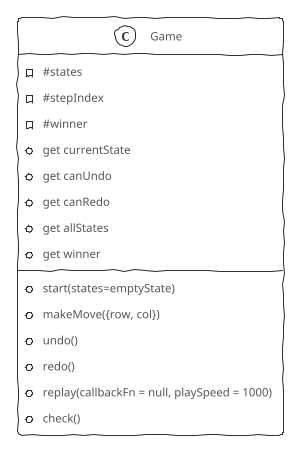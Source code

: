 @startuml "Tic Tac Toe Classes"
!theme sketchy-outline

class Game {
  -#states
  -#stepIndex
  -#winner
  +get currentState
  +get canUndo
  +get canRedo
  +get allStates
  +get winner
  +start(states=emptyState)
  +makeMove({row, col})
  +undo()
  +redo()
  +replay(callbackFn = null, playSpeed = 1000)
  +check()
}
@enduml